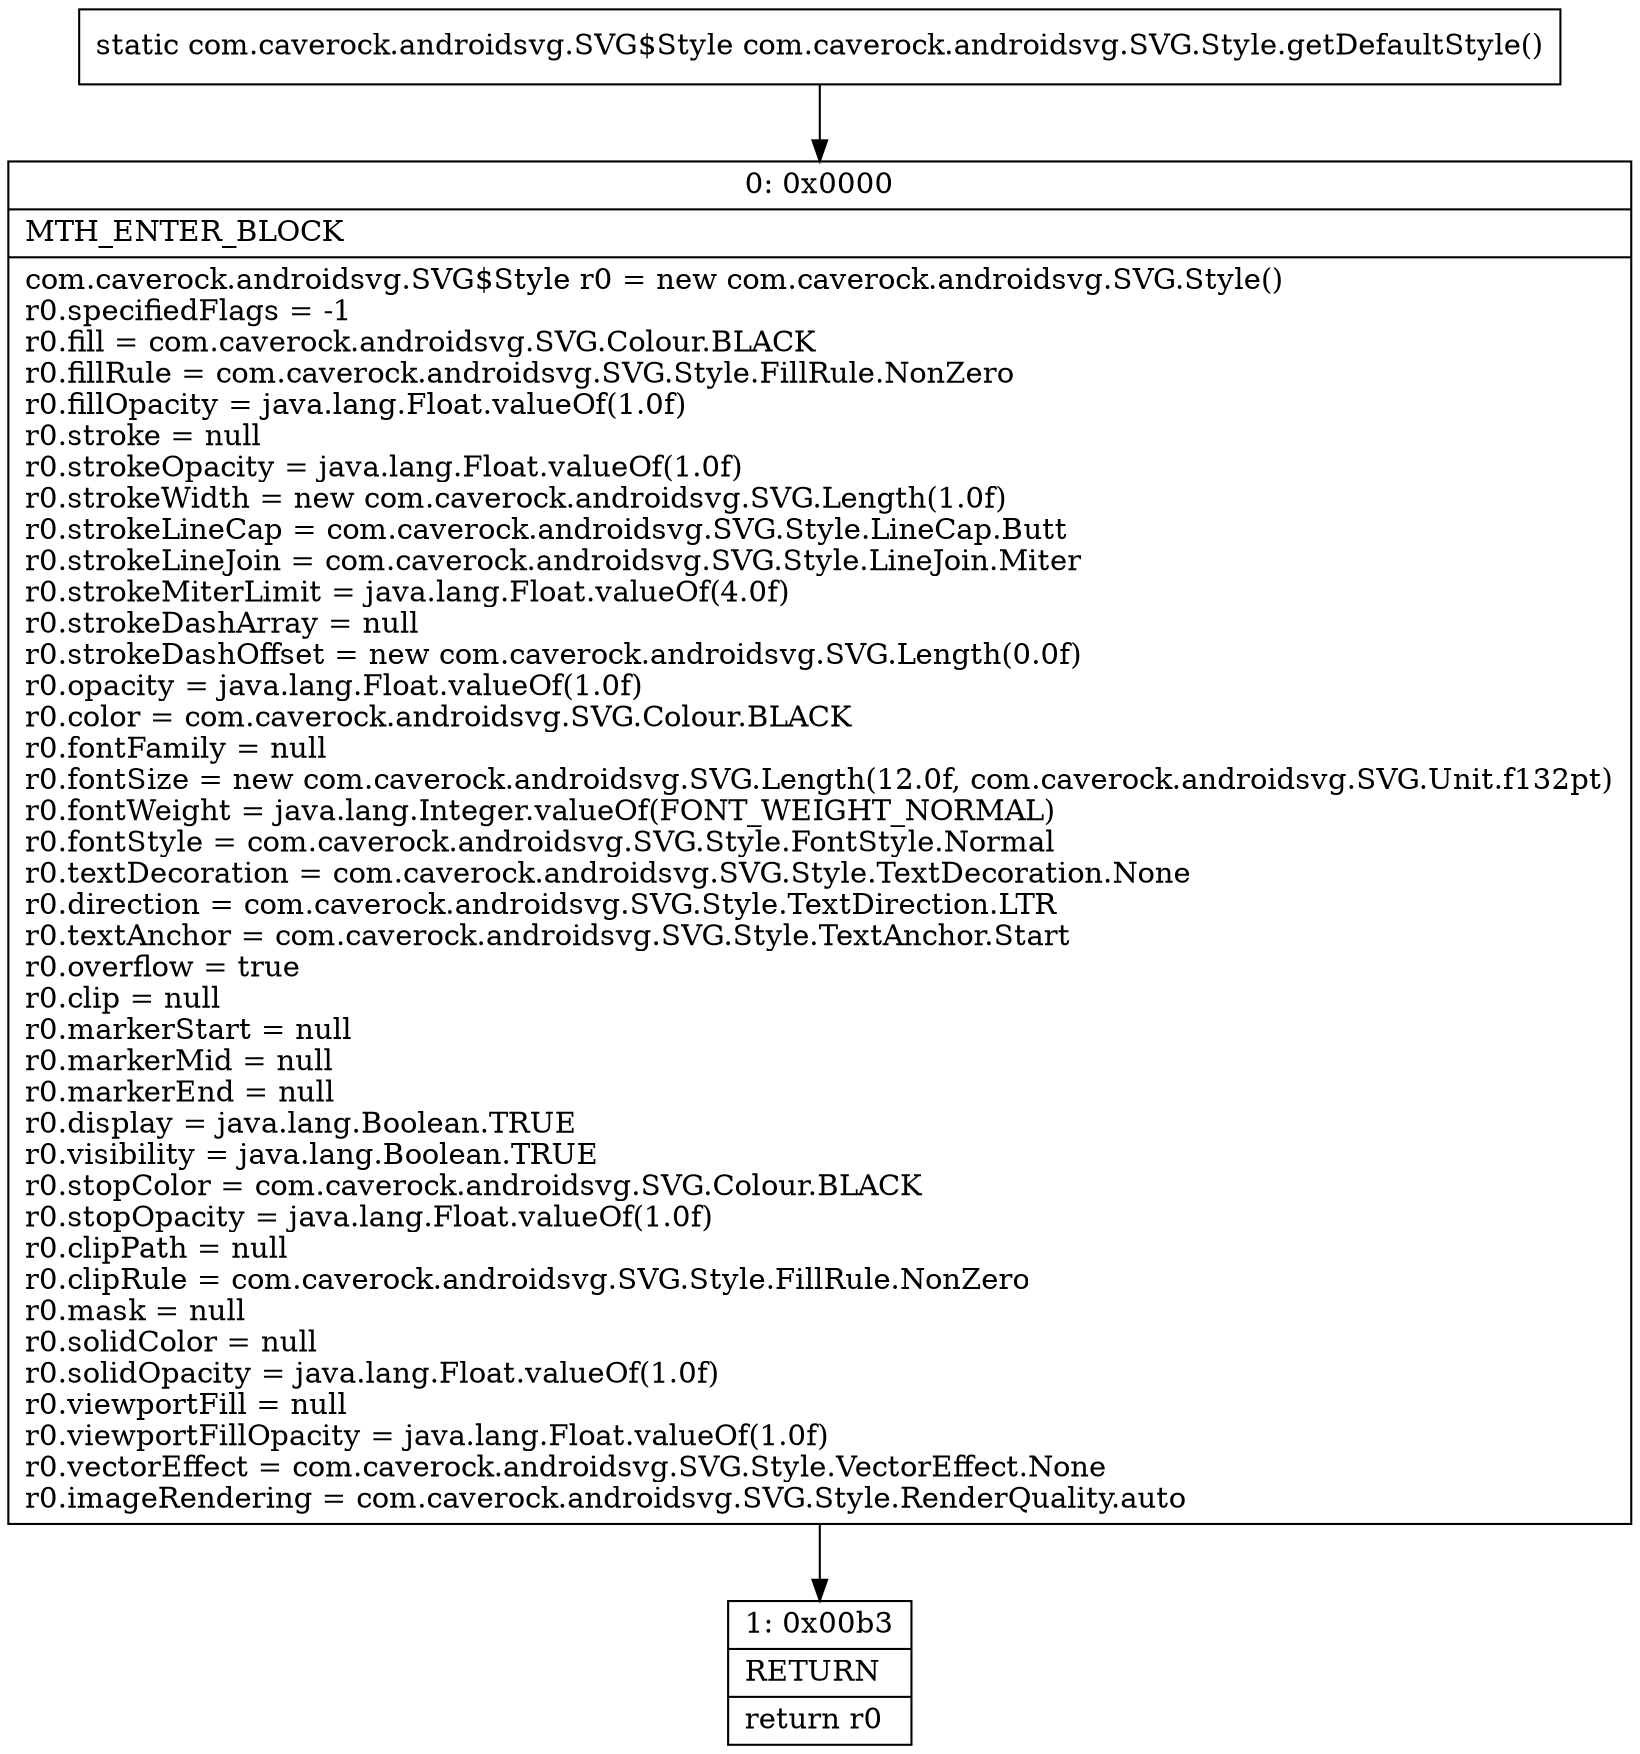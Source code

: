 digraph "CFG forcom.caverock.androidsvg.SVG.Style.getDefaultStyle()Lcom\/caverock\/androidsvg\/SVG$Style;" {
Node_0 [shape=record,label="{0\:\ 0x0000|MTH_ENTER_BLOCK\l|com.caverock.androidsvg.SVG$Style r0 = new com.caverock.androidsvg.SVG.Style()\lr0.specifiedFlags = \-1\lr0.fill = com.caverock.androidsvg.SVG.Colour.BLACK\lr0.fillRule = com.caverock.androidsvg.SVG.Style.FillRule.NonZero\lr0.fillOpacity = java.lang.Float.valueOf(1.0f)\lr0.stroke = null\lr0.strokeOpacity = java.lang.Float.valueOf(1.0f)\lr0.strokeWidth = new com.caverock.androidsvg.SVG.Length(1.0f)\lr0.strokeLineCap = com.caverock.androidsvg.SVG.Style.LineCap.Butt\lr0.strokeLineJoin = com.caverock.androidsvg.SVG.Style.LineJoin.Miter\lr0.strokeMiterLimit = java.lang.Float.valueOf(4.0f)\lr0.strokeDashArray = null\lr0.strokeDashOffset = new com.caverock.androidsvg.SVG.Length(0.0f)\lr0.opacity = java.lang.Float.valueOf(1.0f)\lr0.color = com.caverock.androidsvg.SVG.Colour.BLACK\lr0.fontFamily = null\lr0.fontSize = new com.caverock.androidsvg.SVG.Length(12.0f, com.caverock.androidsvg.SVG.Unit.f132pt)\lr0.fontWeight = java.lang.Integer.valueOf(FONT_WEIGHT_NORMAL)\lr0.fontStyle = com.caverock.androidsvg.SVG.Style.FontStyle.Normal\lr0.textDecoration = com.caverock.androidsvg.SVG.Style.TextDecoration.None\lr0.direction = com.caverock.androidsvg.SVG.Style.TextDirection.LTR\lr0.textAnchor = com.caverock.androidsvg.SVG.Style.TextAnchor.Start\lr0.overflow = true\lr0.clip = null\lr0.markerStart = null\lr0.markerMid = null\lr0.markerEnd = null\lr0.display = java.lang.Boolean.TRUE\lr0.visibility = java.lang.Boolean.TRUE\lr0.stopColor = com.caverock.androidsvg.SVG.Colour.BLACK\lr0.stopOpacity = java.lang.Float.valueOf(1.0f)\lr0.clipPath = null\lr0.clipRule = com.caverock.androidsvg.SVG.Style.FillRule.NonZero\lr0.mask = null\lr0.solidColor = null\lr0.solidOpacity = java.lang.Float.valueOf(1.0f)\lr0.viewportFill = null\lr0.viewportFillOpacity = java.lang.Float.valueOf(1.0f)\lr0.vectorEffect = com.caverock.androidsvg.SVG.Style.VectorEffect.None\lr0.imageRendering = com.caverock.androidsvg.SVG.Style.RenderQuality.auto\l}"];
Node_1 [shape=record,label="{1\:\ 0x00b3|RETURN\l|return r0\l}"];
MethodNode[shape=record,label="{static com.caverock.androidsvg.SVG$Style com.caverock.androidsvg.SVG.Style.getDefaultStyle() }"];
MethodNode -> Node_0;
Node_0 -> Node_1;
}

